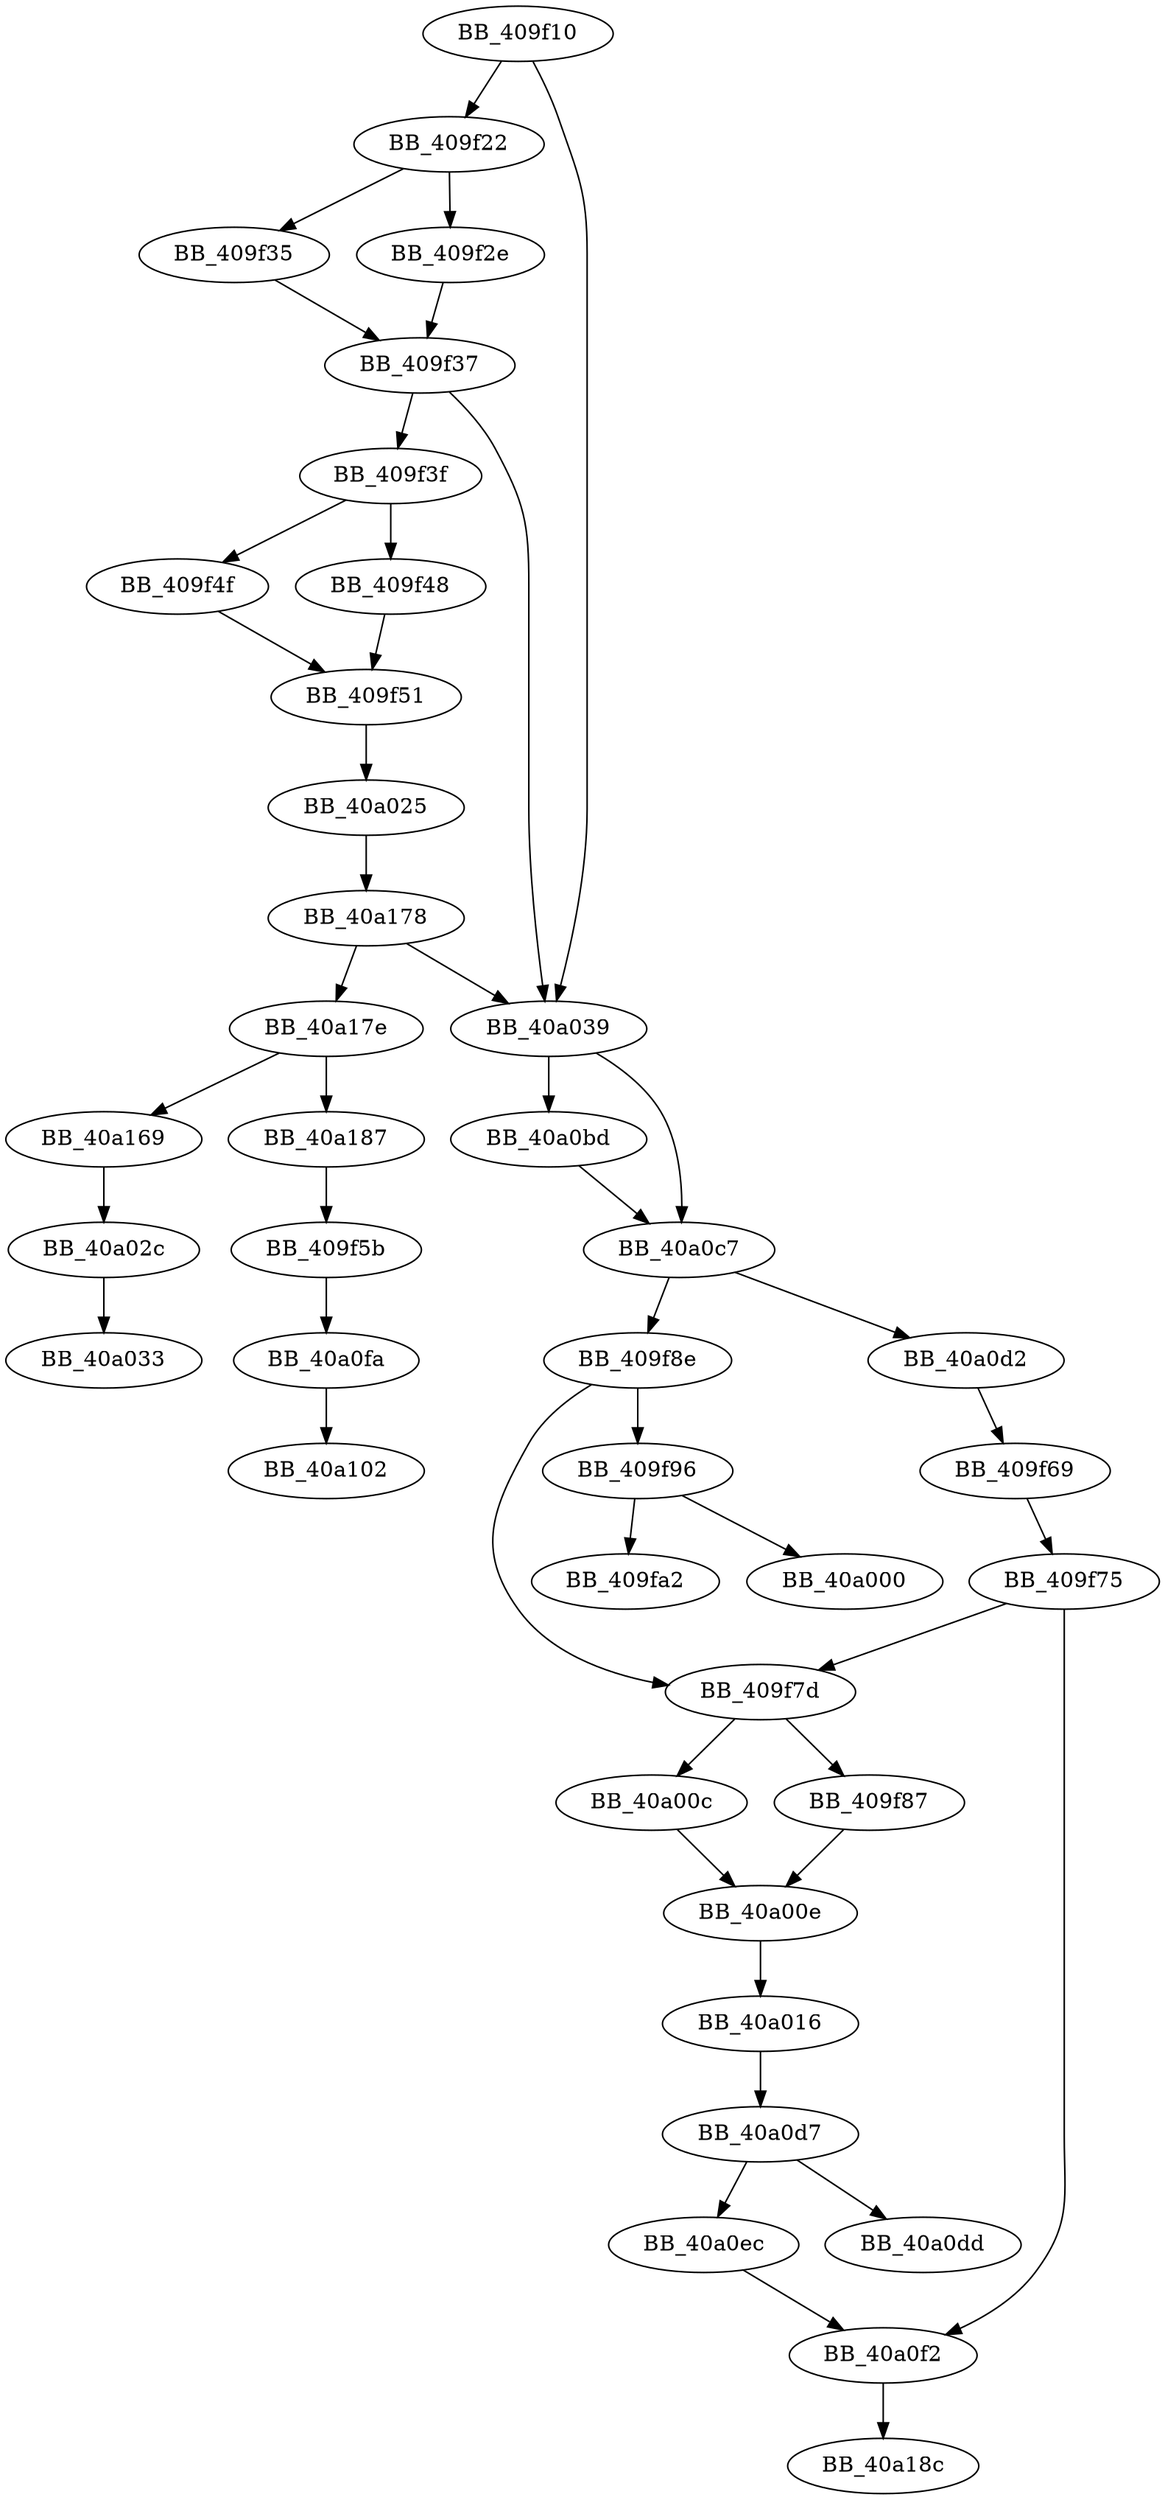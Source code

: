 DiGraph sub_409F10{
BB_409f10->BB_409f22
BB_409f10->BB_40a039
BB_409f22->BB_409f2e
BB_409f22->BB_409f35
BB_409f2e->BB_409f37
BB_409f35->BB_409f37
BB_409f37->BB_409f3f
BB_409f37->BB_40a039
BB_409f3f->BB_409f48
BB_409f3f->BB_409f4f
BB_409f48->BB_409f51
BB_409f4f->BB_409f51
BB_409f51->BB_40a025
BB_409f5b->BB_40a0fa
BB_409f69->BB_409f75
BB_409f75->BB_409f7d
BB_409f75->BB_40a0f2
BB_409f7d->BB_409f87
BB_409f7d->BB_40a00c
BB_409f87->BB_40a00e
BB_409f8e->BB_409f7d
BB_409f8e->BB_409f96
BB_409f96->BB_409fa2
BB_409f96->BB_40a000
BB_40a00c->BB_40a00e
BB_40a00e->BB_40a016
BB_40a016->BB_40a0d7
BB_40a025->BB_40a178
BB_40a02c->BB_40a033
BB_40a039->BB_40a0bd
BB_40a039->BB_40a0c7
BB_40a0bd->BB_40a0c7
BB_40a0c7->BB_409f8e
BB_40a0c7->BB_40a0d2
BB_40a0d2->BB_409f69
BB_40a0d7->BB_40a0dd
BB_40a0d7->BB_40a0ec
BB_40a0ec->BB_40a0f2
BB_40a0f2->BB_40a18c
BB_40a0fa->BB_40a102
BB_40a169->BB_40a02c
BB_40a178->BB_40a039
BB_40a178->BB_40a17e
BB_40a17e->BB_40a169
BB_40a17e->BB_40a187
BB_40a187->BB_409f5b
}
